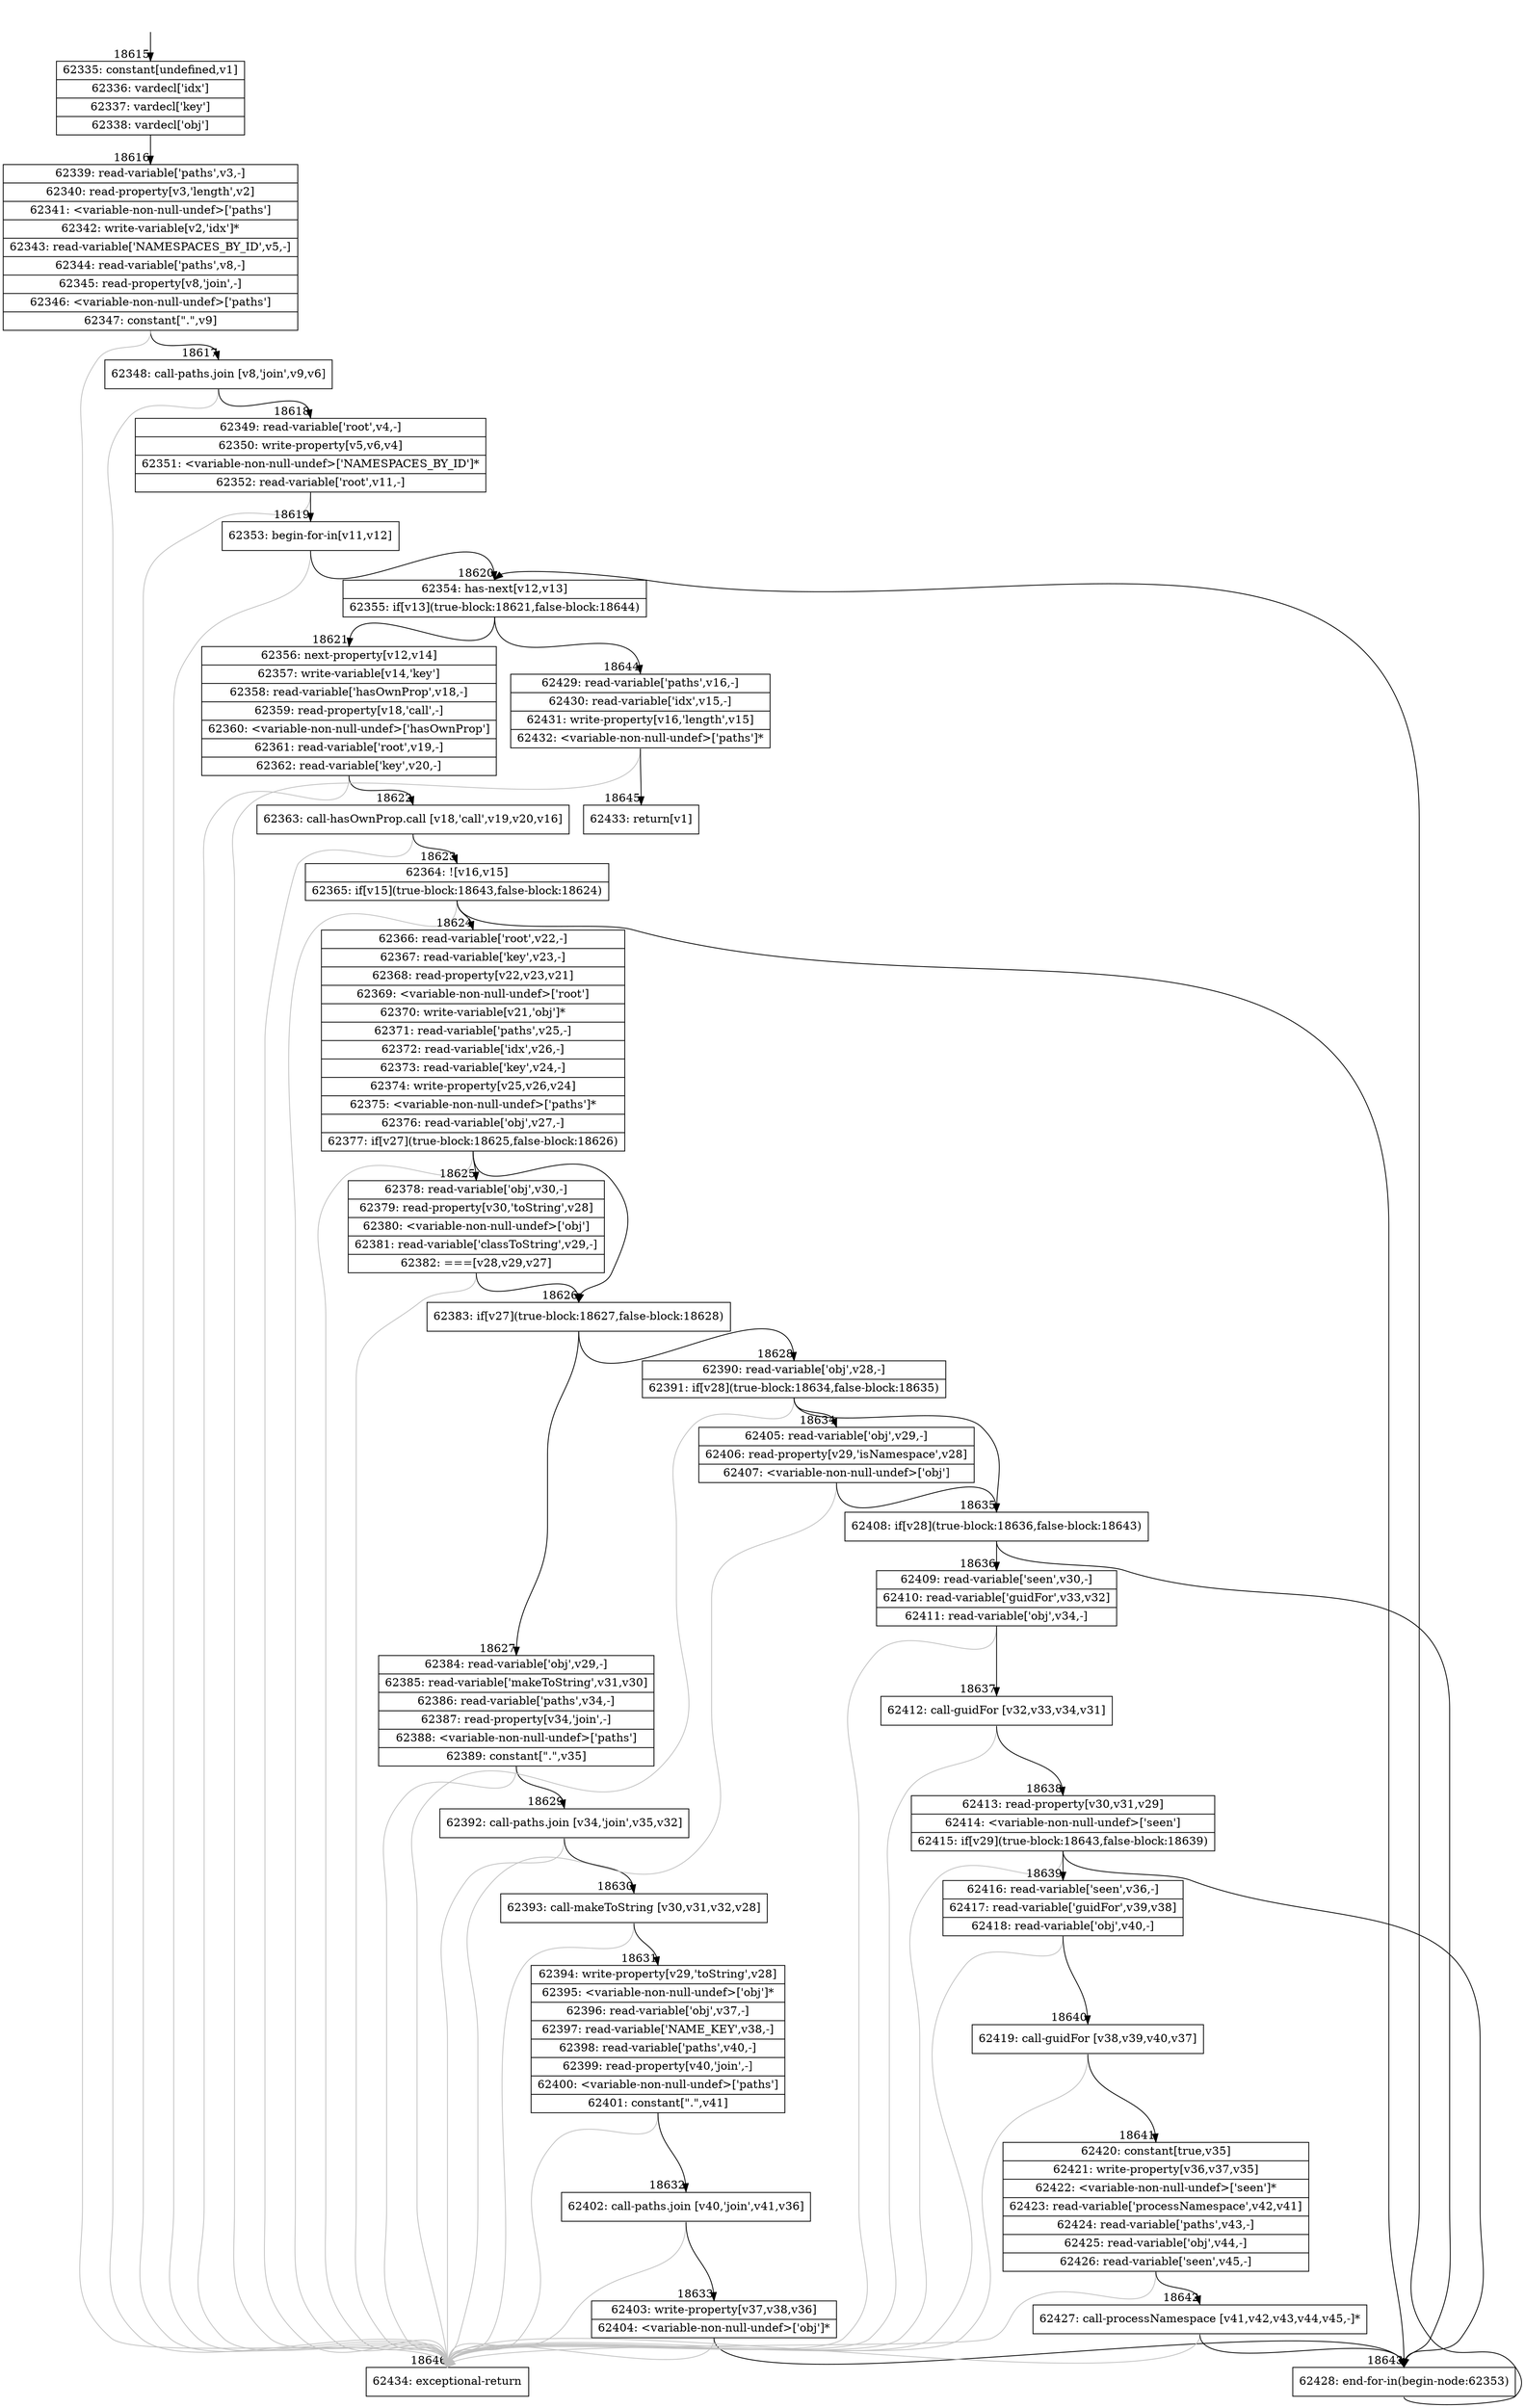 digraph {
rankdir="TD"
BB_entry1605[shape=none,label=""];
BB_entry1605 -> BB18615 [tailport=s, headport=n, headlabel="    18615"]
BB18615 [shape=record label="{62335: constant[undefined,v1]|62336: vardecl['idx']|62337: vardecl['key']|62338: vardecl['obj']}" ] 
BB18615 -> BB18616 [tailport=s, headport=n, headlabel="      18616"]
BB18616 [shape=record label="{62339: read-variable['paths',v3,-]|62340: read-property[v3,'length',v2]|62341: \<variable-non-null-undef\>['paths']|62342: write-variable[v2,'idx']*|62343: read-variable['NAMESPACES_BY_ID',v5,-]|62344: read-variable['paths',v8,-]|62345: read-property[v8,'join',-]|62346: \<variable-non-null-undef\>['paths']|62347: constant[\".\",v9]}" ] 
BB18616 -> BB18617 [tailport=s, headport=n, headlabel="      18617"]
BB18616 -> BB18646 [tailport=s, headport=n, color=gray, headlabel="      18646"]
BB18617 [shape=record label="{62348: call-paths.join [v8,'join',v9,v6]}" ] 
BB18617 -> BB18618 [tailport=s, headport=n, headlabel="      18618"]
BB18617 -> BB18646 [tailport=s, headport=n, color=gray]
BB18618 [shape=record label="{62349: read-variable['root',v4,-]|62350: write-property[v5,v6,v4]|62351: \<variable-non-null-undef\>['NAMESPACES_BY_ID']*|62352: read-variable['root',v11,-]}" ] 
BB18618 -> BB18619 [tailport=s, headport=n, headlabel="      18619"]
BB18618 -> BB18646 [tailport=s, headport=n, color=gray]
BB18619 [shape=record label="{62353: begin-for-in[v11,v12]}" ] 
BB18619 -> BB18620 [tailport=s, headport=n, headlabel="      18620"]
BB18619 -> BB18646 [tailport=s, headport=n, color=gray]
BB18620 [shape=record label="{62354: has-next[v12,v13]|62355: if[v13](true-block:18621,false-block:18644)}" ] 
BB18620 -> BB18621 [tailport=s, headport=n, headlabel="      18621"]
BB18620 -> BB18644 [tailport=s, headport=n, headlabel="      18644"]
BB18621 [shape=record label="{62356: next-property[v12,v14]|62357: write-variable[v14,'key']|62358: read-variable['hasOwnProp',v18,-]|62359: read-property[v18,'call',-]|62360: \<variable-non-null-undef\>['hasOwnProp']|62361: read-variable['root',v19,-]|62362: read-variable['key',v20,-]}" ] 
BB18621 -> BB18622 [tailport=s, headport=n, headlabel="      18622"]
BB18621 -> BB18646 [tailport=s, headport=n, color=gray]
BB18622 [shape=record label="{62363: call-hasOwnProp.call [v18,'call',v19,v20,v16]}" ] 
BB18622 -> BB18623 [tailport=s, headport=n, headlabel="      18623"]
BB18622 -> BB18646 [tailport=s, headport=n, color=gray]
BB18623 [shape=record label="{62364: ![v16,v15]|62365: if[v15](true-block:18643,false-block:18624)}" ] 
BB18623 -> BB18643 [tailport=s, headport=n, headlabel="      18643"]
BB18623 -> BB18624 [tailport=s, headport=n, headlabel="      18624"]
BB18623 -> BB18646 [tailport=s, headport=n, color=gray]
BB18624 [shape=record label="{62366: read-variable['root',v22,-]|62367: read-variable['key',v23,-]|62368: read-property[v22,v23,v21]|62369: \<variable-non-null-undef\>['root']|62370: write-variable[v21,'obj']*|62371: read-variable['paths',v25,-]|62372: read-variable['idx',v26,-]|62373: read-variable['key',v24,-]|62374: write-property[v25,v26,v24]|62375: \<variable-non-null-undef\>['paths']*|62376: read-variable['obj',v27,-]|62377: if[v27](true-block:18625,false-block:18626)}" ] 
BB18624 -> BB18626 [tailport=s, headport=n, headlabel="      18626"]
BB18624 -> BB18625 [tailport=s, headport=n, headlabel="      18625"]
BB18624 -> BB18646 [tailport=s, headport=n, color=gray]
BB18625 [shape=record label="{62378: read-variable['obj',v30,-]|62379: read-property[v30,'toString',v28]|62380: \<variable-non-null-undef\>['obj']|62381: read-variable['classToString',v29,-]|62382: ===[v28,v29,v27]}" ] 
BB18625 -> BB18626 [tailport=s, headport=n]
BB18625 -> BB18646 [tailport=s, headport=n, color=gray]
BB18626 [shape=record label="{62383: if[v27](true-block:18627,false-block:18628)}" ] 
BB18626 -> BB18627 [tailport=s, headport=n, headlabel="      18627"]
BB18626 -> BB18628 [tailport=s, headport=n, headlabel="      18628"]
BB18627 [shape=record label="{62384: read-variable['obj',v29,-]|62385: read-variable['makeToString',v31,v30]|62386: read-variable['paths',v34,-]|62387: read-property[v34,'join',-]|62388: \<variable-non-null-undef\>['paths']|62389: constant[\".\",v35]}" ] 
BB18627 -> BB18629 [tailport=s, headport=n, headlabel="      18629"]
BB18627 -> BB18646 [tailport=s, headport=n, color=gray]
BB18628 [shape=record label="{62390: read-variable['obj',v28,-]|62391: if[v28](true-block:18634,false-block:18635)}" ] 
BB18628 -> BB18635 [tailport=s, headport=n, headlabel="      18635"]
BB18628 -> BB18634 [tailport=s, headport=n, headlabel="      18634"]
BB18628 -> BB18646 [tailport=s, headport=n, color=gray]
BB18629 [shape=record label="{62392: call-paths.join [v34,'join',v35,v32]}" ] 
BB18629 -> BB18630 [tailport=s, headport=n, headlabel="      18630"]
BB18629 -> BB18646 [tailport=s, headport=n, color=gray]
BB18630 [shape=record label="{62393: call-makeToString [v30,v31,v32,v28]}" ] 
BB18630 -> BB18631 [tailport=s, headport=n, headlabel="      18631"]
BB18630 -> BB18646 [tailport=s, headport=n, color=gray]
BB18631 [shape=record label="{62394: write-property[v29,'toString',v28]|62395: \<variable-non-null-undef\>['obj']*|62396: read-variable['obj',v37,-]|62397: read-variable['NAME_KEY',v38,-]|62398: read-variable['paths',v40,-]|62399: read-property[v40,'join',-]|62400: \<variable-non-null-undef\>['paths']|62401: constant[\".\",v41]}" ] 
BB18631 -> BB18632 [tailport=s, headport=n, headlabel="      18632"]
BB18631 -> BB18646 [tailport=s, headport=n, color=gray]
BB18632 [shape=record label="{62402: call-paths.join [v40,'join',v41,v36]}" ] 
BB18632 -> BB18633 [tailport=s, headport=n, headlabel="      18633"]
BB18632 -> BB18646 [tailport=s, headport=n, color=gray]
BB18633 [shape=record label="{62403: write-property[v37,v38,v36]|62404: \<variable-non-null-undef\>['obj']*}" ] 
BB18633 -> BB18643 [tailport=s, headport=n]
BB18633 -> BB18646 [tailport=s, headport=n, color=gray]
BB18634 [shape=record label="{62405: read-variable['obj',v29,-]|62406: read-property[v29,'isNamespace',v28]|62407: \<variable-non-null-undef\>['obj']}" ] 
BB18634 -> BB18635 [tailport=s, headport=n]
BB18634 -> BB18646 [tailport=s, headport=n, color=gray]
BB18635 [shape=record label="{62408: if[v28](true-block:18636,false-block:18643)}" ] 
BB18635 -> BB18636 [tailport=s, headport=n, headlabel="      18636"]
BB18635 -> BB18643 [tailport=s, headport=n]
BB18636 [shape=record label="{62409: read-variable['seen',v30,-]|62410: read-variable['guidFor',v33,v32]|62411: read-variable['obj',v34,-]}" ] 
BB18636 -> BB18637 [tailport=s, headport=n, headlabel="      18637"]
BB18636 -> BB18646 [tailport=s, headport=n, color=gray]
BB18637 [shape=record label="{62412: call-guidFor [v32,v33,v34,v31]}" ] 
BB18637 -> BB18638 [tailport=s, headport=n, headlabel="      18638"]
BB18637 -> BB18646 [tailport=s, headport=n, color=gray]
BB18638 [shape=record label="{62413: read-property[v30,v31,v29]|62414: \<variable-non-null-undef\>['seen']|62415: if[v29](true-block:18643,false-block:18639)}" ] 
BB18638 -> BB18643 [tailport=s, headport=n]
BB18638 -> BB18639 [tailport=s, headport=n, headlabel="      18639"]
BB18638 -> BB18646 [tailport=s, headport=n, color=gray]
BB18639 [shape=record label="{62416: read-variable['seen',v36,-]|62417: read-variable['guidFor',v39,v38]|62418: read-variable['obj',v40,-]}" ] 
BB18639 -> BB18640 [tailport=s, headport=n, headlabel="      18640"]
BB18639 -> BB18646 [tailport=s, headport=n, color=gray]
BB18640 [shape=record label="{62419: call-guidFor [v38,v39,v40,v37]}" ] 
BB18640 -> BB18641 [tailport=s, headport=n, headlabel="      18641"]
BB18640 -> BB18646 [tailport=s, headport=n, color=gray]
BB18641 [shape=record label="{62420: constant[true,v35]|62421: write-property[v36,v37,v35]|62422: \<variable-non-null-undef\>['seen']*|62423: read-variable['processNamespace',v42,v41]|62424: read-variable['paths',v43,-]|62425: read-variable['obj',v44,-]|62426: read-variable['seen',v45,-]}" ] 
BB18641 -> BB18642 [tailport=s, headport=n, headlabel="      18642"]
BB18641 -> BB18646 [tailport=s, headport=n, color=gray]
BB18642 [shape=record label="{62427: call-processNamespace [v41,v42,v43,v44,v45,-]*}" ] 
BB18642 -> BB18643 [tailport=s, headport=n]
BB18642 -> BB18646 [tailport=s, headport=n, color=gray]
BB18643 [shape=record label="{62428: end-for-in(begin-node:62353)}" ] 
BB18643 -> BB18620 [tailport=s, headport=n]
BB18644 [shape=record label="{62429: read-variable['paths',v16,-]|62430: read-variable['idx',v15,-]|62431: write-property[v16,'length',v15]|62432: \<variable-non-null-undef\>['paths']*}" ] 
BB18644 -> BB18645 [tailport=s, headport=n, headlabel="      18645"]
BB18644 -> BB18646 [tailport=s, headport=n, color=gray]
BB18645 [shape=record label="{62433: return[v1]}" ] 
BB18646 [shape=record label="{62434: exceptional-return}" ] 
//#$~ 34911
}
